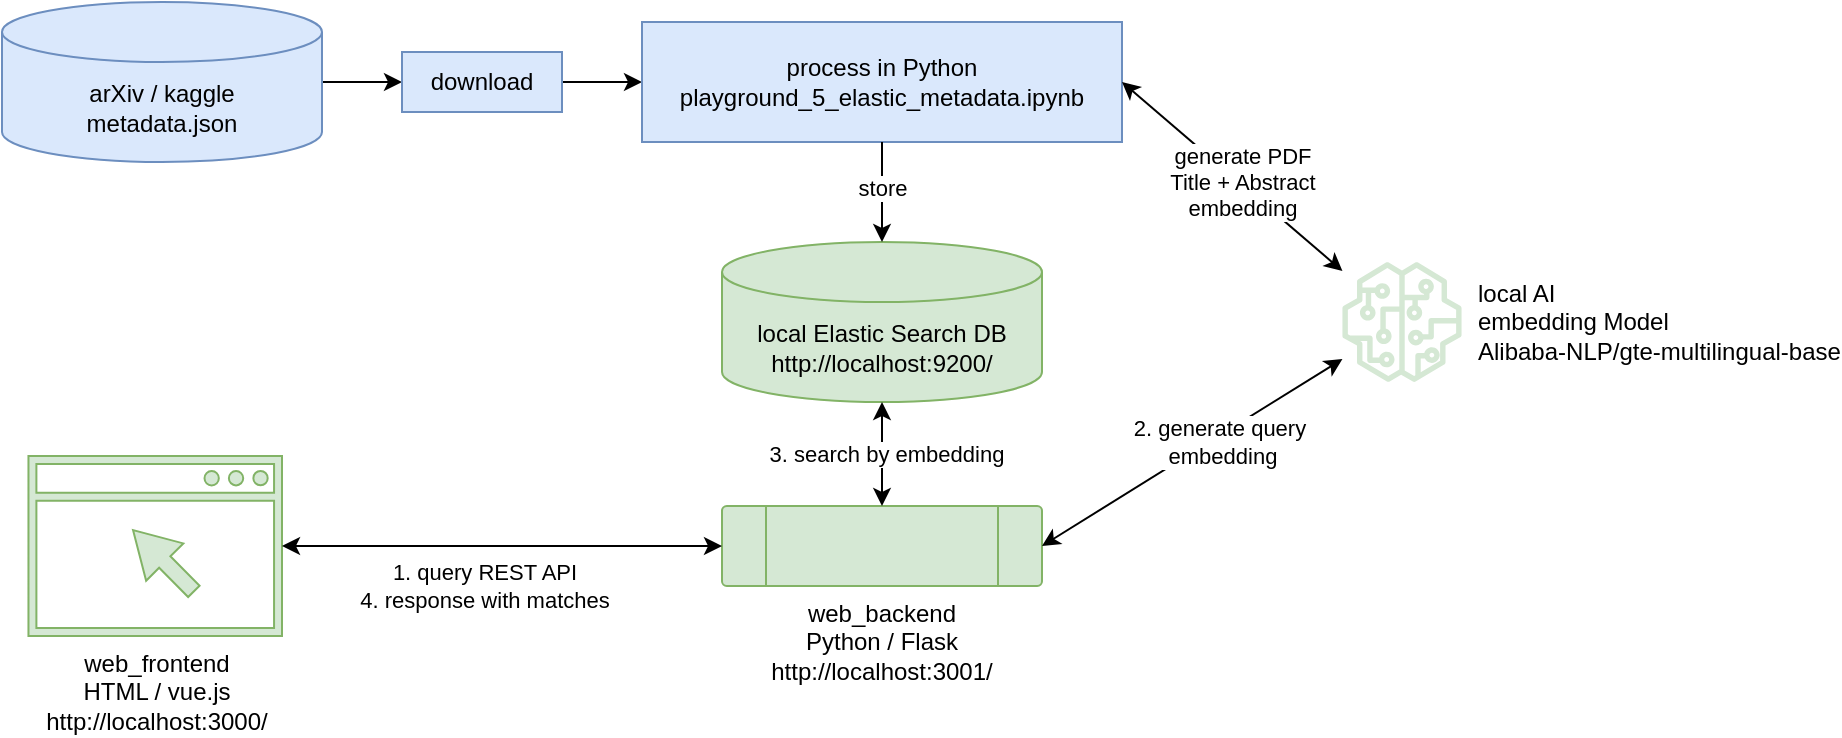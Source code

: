 <mxfile version="26.2.9">
  <diagram id="Ht1M8jgEwFfnCIfOTk4-" name="Page-1">
    <mxGraphModel dx="1176" dy="650" grid="1" gridSize="10" guides="1" tooltips="1" connect="1" arrows="1" fold="1" page="1" pageScale="1" pageWidth="1169" pageHeight="827" math="0" shadow="0">
      <root>
        <mxCell id="0" />
        <mxCell id="1" parent="0" />
        <mxCell id="_Ci42HP4MkFcC_zhv7Co-7" value="" style="edgeStyle=orthogonalEdgeStyle;rounded=0;orthogonalLoop=1;jettySize=auto;html=1;strokeColor=light-dark(#000000,#1A1A1A);" edge="1" parent="1" source="_Ci42HP4MkFcC_zhv7Co-5" target="_Ci42HP4MkFcC_zhv7Co-6">
          <mxGeometry relative="1" as="geometry" />
        </mxCell>
        <mxCell id="_Ci42HP4MkFcC_zhv7Co-5" value="arXiv / kaggle&lt;div&gt;metadata.json&lt;/div&gt;" style="shape=cylinder3;whiteSpace=wrap;html=1;boundedLbl=1;backgroundOutline=1;size=15;fillColor=#dae8fc;strokeColor=#6c8ebf;" vertex="1" parent="1">
          <mxGeometry x="80" y="60" width="160" height="80" as="geometry" />
        </mxCell>
        <mxCell id="_Ci42HP4MkFcC_zhv7Co-9" value="" style="edgeStyle=orthogonalEdgeStyle;rounded=0;orthogonalLoop=1;jettySize=auto;html=1;strokeColor=light-dark(#000000,#1A1A1A);" edge="1" parent="1" source="_Ci42HP4MkFcC_zhv7Co-6" target="_Ci42HP4MkFcC_zhv7Co-8">
          <mxGeometry relative="1" as="geometry" />
        </mxCell>
        <mxCell id="_Ci42HP4MkFcC_zhv7Co-6" value="download" style="whiteSpace=wrap;html=1;fillColor=#dae8fc;strokeColor=#6c8ebf;" vertex="1" parent="1">
          <mxGeometry x="280" y="85" width="80" height="30" as="geometry" />
        </mxCell>
        <mxCell id="_Ci42HP4MkFcC_zhv7Co-8" value="process in Python&lt;div&gt;playground_5_elastic_metadata.ipynb&lt;/div&gt;" style="whiteSpace=wrap;html=1;fillColor=#dae8fc;strokeColor=#6c8ebf;" vertex="1" parent="1">
          <mxGeometry x="400" y="70" width="240" height="60" as="geometry" />
        </mxCell>
        <mxCell id="_Ci42HP4MkFcC_zhv7Co-10" value="local Elastic Search DB&lt;div&gt;http://localhost:9200/&lt;/div&gt;" style="shape=cylinder3;whiteSpace=wrap;html=1;boundedLbl=1;backgroundOutline=1;size=15;fillColor=#d5e8d4;strokeColor=#82b366;" vertex="1" parent="1">
          <mxGeometry x="440" y="180" width="160" height="80" as="geometry" />
        </mxCell>
        <mxCell id="_Ci42HP4MkFcC_zhv7Co-12" value="" style="endArrow=classic;html=1;rounded=0;strokeColor=light-dark(#000000,#1A1A1A);" edge="1" parent="1" source="_Ci42HP4MkFcC_zhv7Co-8" target="_Ci42HP4MkFcC_zhv7Co-10">
          <mxGeometry width="50" height="50" relative="1" as="geometry">
            <mxPoint x="600" y="250" as="sourcePoint" />
            <mxPoint x="650" y="200" as="targetPoint" />
          </mxGeometry>
        </mxCell>
        <mxCell id="_Ci42HP4MkFcC_zhv7Co-36" value="store" style="edgeLabel;html=1;align=center;verticalAlign=middle;resizable=0;points=[];" vertex="1" connectable="0" parent="_Ci42HP4MkFcC_zhv7Co-12">
          <mxGeometry x="0.029" y="1" relative="1" as="geometry">
            <mxPoint x="-1" y="-3" as="offset" />
          </mxGeometry>
        </mxCell>
        <mxCell id="_Ci42HP4MkFcC_zhv7Co-16" value="&lt;div&gt;web_frontend&lt;/div&gt;&lt;div&gt;HTML / vue.js&lt;/div&gt;http://localhost:3000/" style="sketch=0;pointerEvents=1;shadow=0;dashed=0;html=1;strokeColor=#82b366;fillColor=#d5e8d4;aspect=fixed;labelPosition=center;verticalLabelPosition=bottom;verticalAlign=top;align=center;outlineConnect=0;shape=mxgraph.vvd.web_browser;" vertex="1" parent="1">
          <mxGeometry x="93.23" y="287" width="126.77" height="90" as="geometry" />
        </mxCell>
        <mxCell id="_Ci42HP4MkFcC_zhv7Co-19" value="web_backend&lt;div&gt;Python / Flask&lt;/div&gt;&lt;div&gt;&lt;span style=&quot;background-color: transparent;&quot;&gt;http://localhost:3001/&lt;/span&gt;&lt;/div&gt;&lt;div&gt;&lt;br&gt;&lt;/div&gt;" style="verticalLabelPosition=bottom;verticalAlign=top;html=1;shape=process;whiteSpace=wrap;rounded=1;size=0.14;arcSize=6;fillColor=#d5e8d4;strokeColor=#82b366;" vertex="1" parent="1">
          <mxGeometry x="440" y="312" width="160" height="40" as="geometry" />
        </mxCell>
        <mxCell id="_Ci42HP4MkFcC_zhv7Co-21" value="" style="endArrow=classic;startArrow=classic;html=1;rounded=0;strokeColor=light-dark(#000000,#1A1A1A);" edge="1" parent="1" source="_Ci42HP4MkFcC_zhv7Co-19" target="_Ci42HP4MkFcC_zhv7Co-10">
          <mxGeometry width="50" height="50" relative="1" as="geometry">
            <mxPoint x="570" y="337" as="sourcePoint" />
            <mxPoint x="643" y="337" as="targetPoint" />
          </mxGeometry>
        </mxCell>
        <mxCell id="_Ci42HP4MkFcC_zhv7Co-32" value="3. search by embedding" style="edgeLabel;html=1;align=center;verticalAlign=middle;resizable=0;points=[];" vertex="1" connectable="0" parent="_Ci42HP4MkFcC_zhv7Co-21">
          <mxGeometry x="-0.174" y="-2" relative="1" as="geometry">
            <mxPoint y="-5" as="offset" />
          </mxGeometry>
        </mxCell>
        <mxCell id="_Ci42HP4MkFcC_zhv7Co-22" value="&lt;div&gt;&lt;font style=&quot;color: light-dark(rgb(0, 0, 0), rgb(255, 255, 255));&quot;&gt;local AI&lt;/font&gt;&lt;/div&gt;&lt;div&gt;&lt;font style=&quot;color: light-dark(rgb(0, 0, 0), rgb(255, 255, 255));&quot;&gt;embedding Model&lt;/font&gt;&lt;/div&gt;&lt;div&gt;&lt;font style=&quot;color: light-dark(rgb(0, 0, 0), rgb(255, 255, 255));&quot;&gt;Alibaba-NLP/gte-multilingual-base&lt;/font&gt;&lt;/div&gt;" style="sketch=0;outlineConnect=0;fillColor=#d5e8d4;strokeColor=#82b366;dashed=0;verticalLabelPosition=middle;verticalAlign=middle;align=left;html=1;fontSize=12;fontStyle=0;aspect=fixed;pointerEvents=1;shape=mxgraph.aws4.sagemaker_model;labelPosition=right;spacing=8;" vertex="1" parent="1">
          <mxGeometry x="750" y="190" width="60" height="60" as="geometry" />
        </mxCell>
        <mxCell id="_Ci42HP4MkFcC_zhv7Co-23" value="" style="endArrow=classic;startArrow=classic;html=1;rounded=0;exitX=1;exitY=0.5;exitDx=0;exitDy=0;strokeColor=light-dark(#000000,#1A1A1A);" edge="1" parent="1" source="_Ci42HP4MkFcC_zhv7Co-19" target="_Ci42HP4MkFcC_zhv7Co-22">
          <mxGeometry width="50" height="50" relative="1" as="geometry">
            <mxPoint x="480" y="449" as="sourcePoint" />
            <mxPoint x="528" y="412" as="targetPoint" />
          </mxGeometry>
        </mxCell>
        <mxCell id="_Ci42HP4MkFcC_zhv7Co-26" value="&lt;span&gt;2. generate query&amp;nbsp;&lt;/span&gt;&lt;div&gt;&lt;span&gt;embedding&lt;/span&gt;&lt;/div&gt;" style="edgeLabel;html=1;align=center;verticalAlign=middle;resizable=0;points=[];" vertex="1" connectable="0" parent="_Ci42HP4MkFcC_zhv7Co-23">
          <mxGeometry x="-0.536" y="-2" relative="1" as="geometry">
            <mxPoint x="54" y="-32" as="offset" />
          </mxGeometry>
        </mxCell>
        <mxCell id="_Ci42HP4MkFcC_zhv7Co-30" value="" style="endArrow=classic;startArrow=classic;html=1;rounded=0;strokeColor=light-dark(#000000,#1A1A1A);" edge="1" parent="1" source="_Ci42HP4MkFcC_zhv7Co-16" target="_Ci42HP4MkFcC_zhv7Co-19">
          <mxGeometry width="50" height="50" relative="1" as="geometry">
            <mxPoint x="390" y="487" as="sourcePoint" />
            <mxPoint x="440" y="437" as="targetPoint" />
          </mxGeometry>
        </mxCell>
        <mxCell id="_Ci42HP4MkFcC_zhv7Co-31" value="1. query REST API&lt;div&gt;4.&amp;nbsp;&lt;span style=&quot;background-color: light-dark(#ffffff, var(--ge-dark-color, #121212)); color: light-dark(rgb(0, 0, 0), rgb(255, 255, 255));&quot;&gt;response with matches&lt;/span&gt;&lt;/div&gt;" style="edgeLabel;html=1;align=center;verticalAlign=middle;resizable=0;points=[];" vertex="1" connectable="0" parent="_Ci42HP4MkFcC_zhv7Co-30">
          <mxGeometry x="-0.533" y="-1" relative="1" as="geometry">
            <mxPoint x="49" y="19" as="offset" />
          </mxGeometry>
        </mxCell>
        <mxCell id="_Ci42HP4MkFcC_zhv7Co-33" value="" style="endArrow=classic;startArrow=classic;html=1;rounded=0;exitX=1;exitY=0.5;exitDx=0;exitDy=0;strokeColor=light-dark(#000000,#1A1A1A);" edge="1" parent="1" source="_Ci42HP4MkFcC_zhv7Co-8" target="_Ci42HP4MkFcC_zhv7Co-22">
          <mxGeometry width="50" height="50" relative="1" as="geometry">
            <mxPoint x="700" y="150" as="sourcePoint" />
            <mxPoint x="860" y="150" as="targetPoint" />
          </mxGeometry>
        </mxCell>
        <mxCell id="_Ci42HP4MkFcC_zhv7Co-35" value="&lt;span style=&quot;background-color: light-dark(rgb(255, 255, 255), transparent);&quot;&gt;generate PDF&lt;/span&gt;&lt;div&gt;&lt;span style=&quot;background-color: light-dark(rgb(255, 255, 255), transparent);&quot;&gt;Title + Abstract&lt;br&gt;&lt;/span&gt;&lt;div&gt;&lt;span style=&quot;background-color: light-dark(rgb(255, 255, 255), transparent);&quot;&gt;embedding&lt;/span&gt;&lt;/div&gt;&lt;/div&gt;" style="edgeLabel;html=1;align=center;verticalAlign=middle;resizable=0;points=[];" vertex="1" connectable="0" parent="_Ci42HP4MkFcC_zhv7Co-33">
          <mxGeometry x="-0.069" y="-1" relative="1" as="geometry">
            <mxPoint x="9" y="5" as="offset" />
          </mxGeometry>
        </mxCell>
      </root>
    </mxGraphModel>
  </diagram>
</mxfile>
